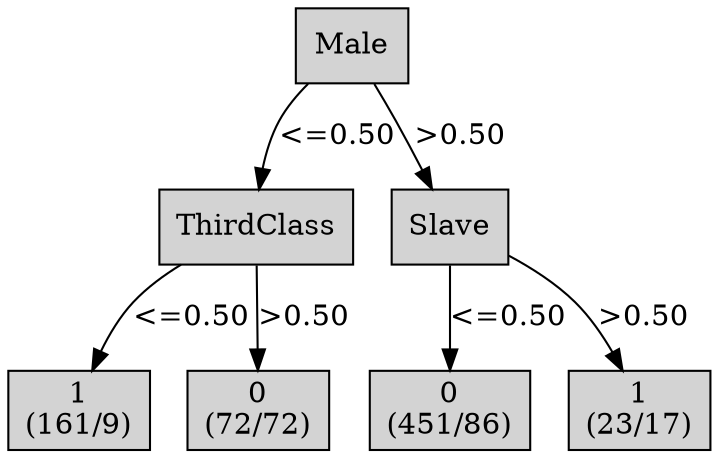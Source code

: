digraph ID3_Tree {
"0" [shape=box, style=filled, label="Male
", weight=1]
"1" [shape=box, style=filled, label="ThirdClass
", weight=2]
0 -> 1 [ label = "<=0.50"];
"2" [shape=box, style=filled, label="1
(161/9)
", weight=3]
1 -> 2 [ label = "<=0.50"];
"3" [shape=box, style=filled, label="0
(72/72)
", weight=3]
1 -> 3 [ label = ">0.50"];
"4" [shape=box, style=filled, label="Slave
", weight=2]
0 -> 4 [ label = ">0.50"];
"5" [shape=box, style=filled, label="0
(451/86)
", weight=3]
4 -> 5 [ label = "<=0.50"];
"6" [shape=box, style=filled, label="1
(23/17)
", weight=3]
4 -> 6 [ label = ">0.50"];
{rank=same; 0;};
{rank=same; 1;4;};
{rank=same; 2;3;5;6;};
}